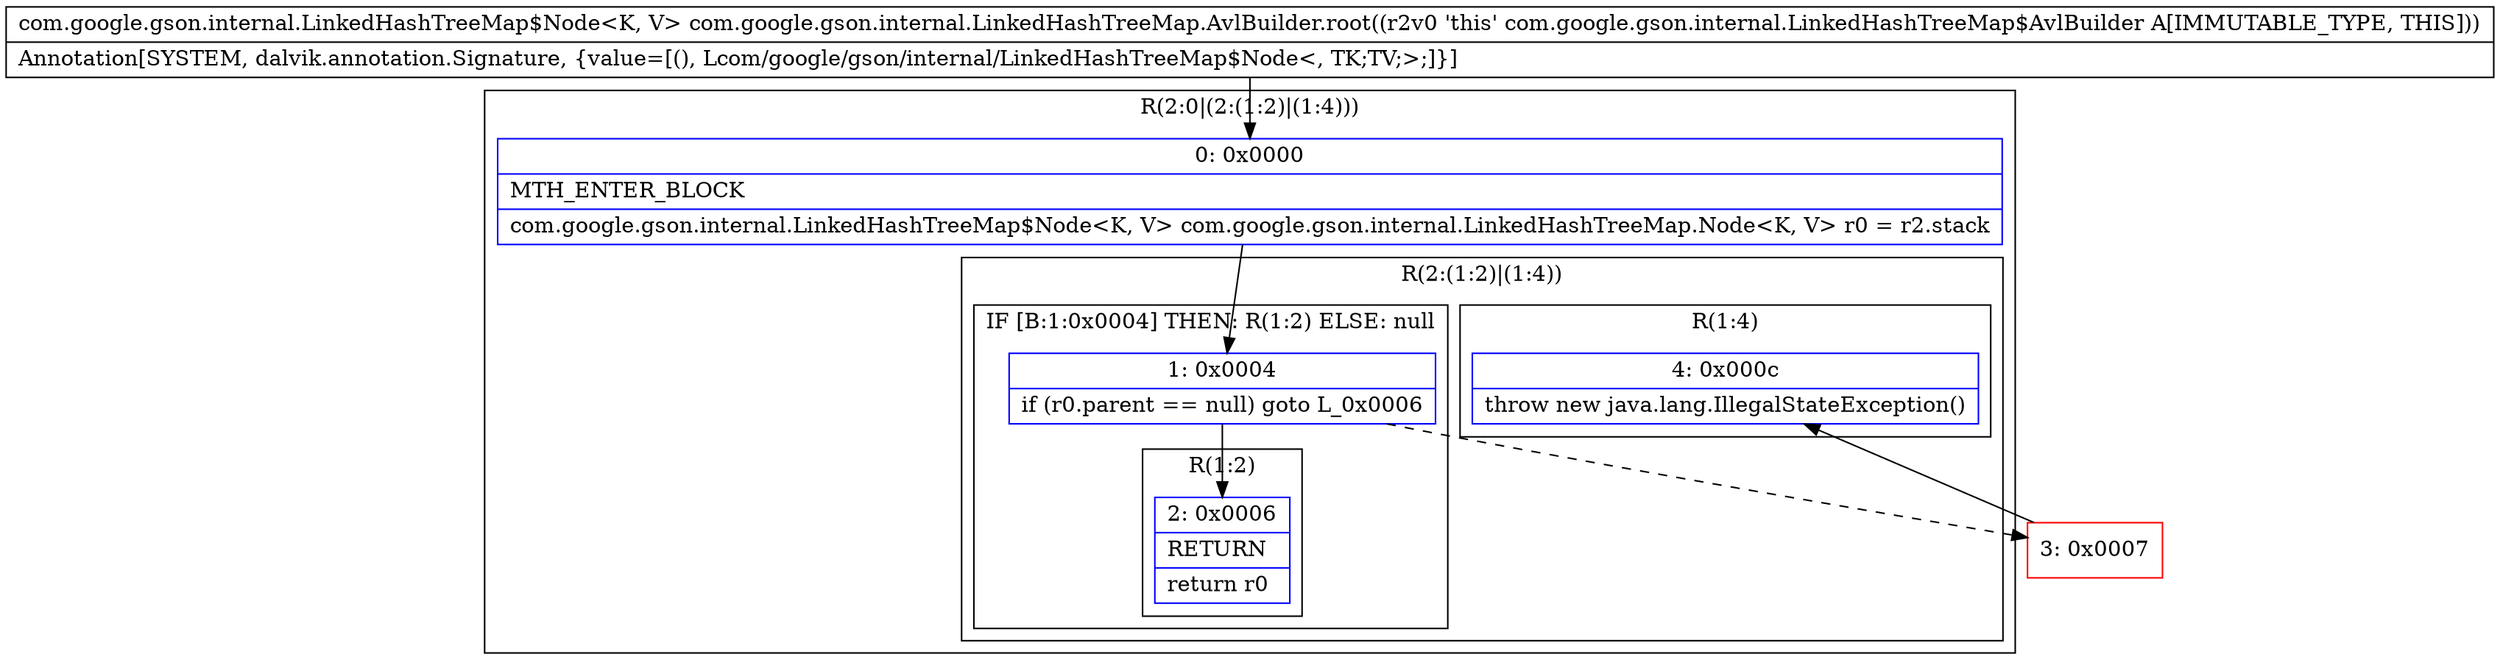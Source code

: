 digraph "CFG forcom.google.gson.internal.LinkedHashTreeMap.AvlBuilder.root()Lcom\/google\/gson\/internal\/LinkedHashTreeMap$Node;" {
subgraph cluster_Region_2038758589 {
label = "R(2:0|(2:(1:2)|(1:4)))";
node [shape=record,color=blue];
Node_0 [shape=record,label="{0\:\ 0x0000|MTH_ENTER_BLOCK\l|com.google.gson.internal.LinkedHashTreeMap$Node\<K, V\> com.google.gson.internal.LinkedHashTreeMap.Node\<K, V\> r0 = r2.stack\l}"];
subgraph cluster_Region_481223366 {
label = "R(2:(1:2)|(1:4))";
node [shape=record,color=blue];
subgraph cluster_IfRegion_2073064541 {
label = "IF [B:1:0x0004] THEN: R(1:2) ELSE: null";
node [shape=record,color=blue];
Node_1 [shape=record,label="{1\:\ 0x0004|if (r0.parent == null) goto L_0x0006\l}"];
subgraph cluster_Region_560556031 {
label = "R(1:2)";
node [shape=record,color=blue];
Node_2 [shape=record,label="{2\:\ 0x0006|RETURN\l|return r0\l}"];
}
}
subgraph cluster_Region_674240259 {
label = "R(1:4)";
node [shape=record,color=blue];
Node_4 [shape=record,label="{4\:\ 0x000c|throw new java.lang.IllegalStateException()\l}"];
}
}
}
Node_3 [shape=record,color=red,label="{3\:\ 0x0007}"];
MethodNode[shape=record,label="{com.google.gson.internal.LinkedHashTreeMap$Node\<K, V\> com.google.gson.internal.LinkedHashTreeMap.AvlBuilder.root((r2v0 'this' com.google.gson.internal.LinkedHashTreeMap$AvlBuilder A[IMMUTABLE_TYPE, THIS]))  | Annotation[SYSTEM, dalvik.annotation.Signature, \{value=[(), Lcom\/google\/gson\/internal\/LinkedHashTreeMap$Node\<, TK;TV;\>;]\}]\l}"];
MethodNode -> Node_0;
Node_0 -> Node_1;
Node_1 -> Node_2;
Node_1 -> Node_3[style=dashed];
Node_3 -> Node_4;
}

